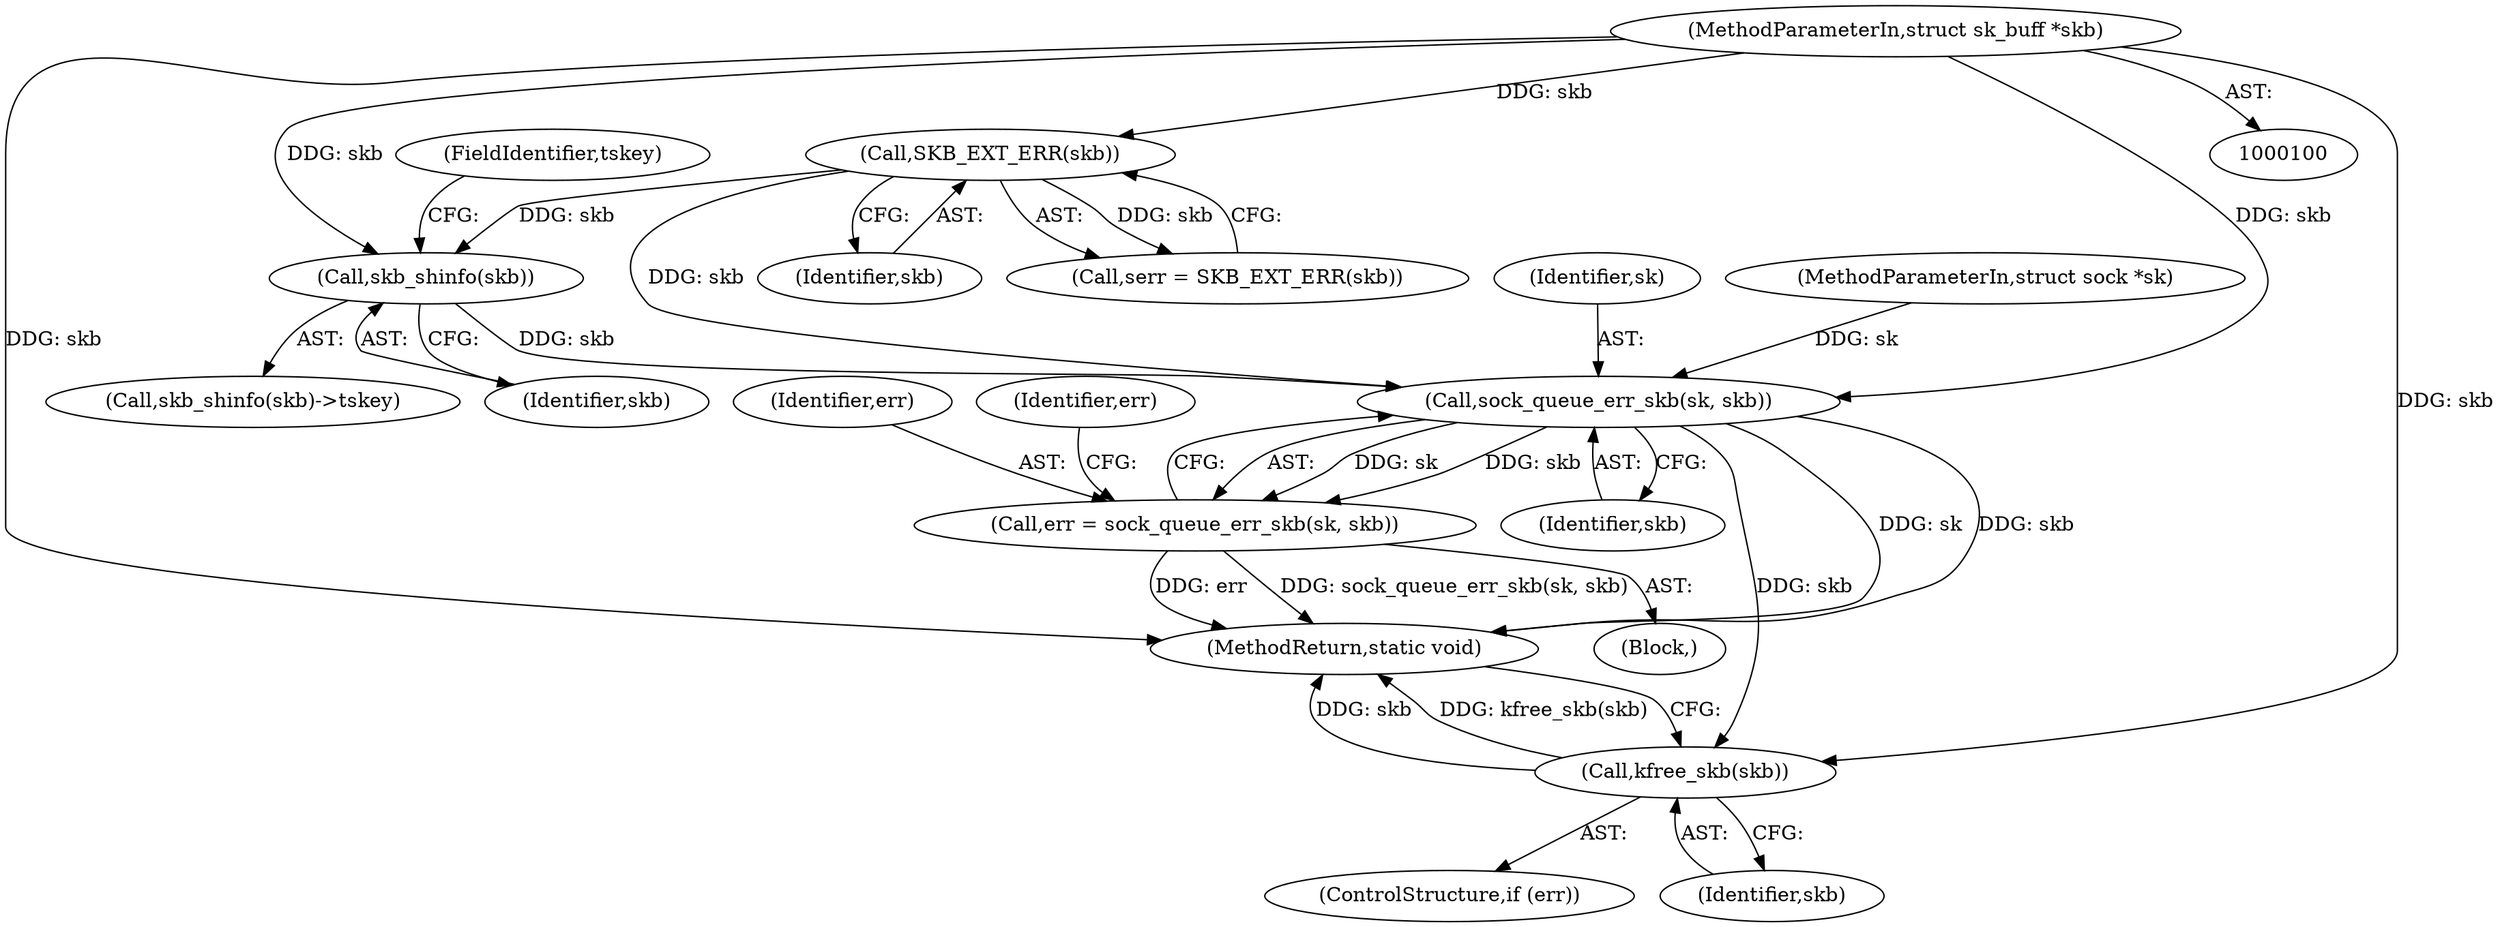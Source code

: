 digraph "0_linux_4ef1b2869447411ad3ef91ad7d4891a83c1a509a@pointer" {
"1000152" [label="(Call,skb_shinfo(skb))"];
"1000109" [label="(Call,SKB_EXT_ERR(skb))"];
"1000101" [label="(MethodParameterIn,struct sk_buff *skb)"];
"1000178" [label="(Call,sock_queue_err_skb(sk, skb))"];
"1000176" [label="(Call,err = sock_queue_err_skb(sk, skb))"];
"1000183" [label="(Call,kfree_skb(skb))"];
"1000183" [label="(Call,kfree_skb(skb))"];
"1000185" [label="(MethodReturn,static void)"];
"1000178" [label="(Call,sock_queue_err_skb(sk, skb))"];
"1000177" [label="(Identifier,err)"];
"1000182" [label="(Identifier,err)"];
"1000179" [label="(Identifier,sk)"];
"1000181" [label="(ControlStructure,if (err))"];
"1000104" [label="(Block,)"];
"1000151" [label="(Call,skb_shinfo(skb)->tskey)"];
"1000110" [label="(Identifier,skb)"];
"1000102" [label="(MethodParameterIn,struct sock *sk)"];
"1000107" [label="(Call,serr = SKB_EXT_ERR(skb))"];
"1000152" [label="(Call,skb_shinfo(skb))"];
"1000153" [label="(Identifier,skb)"];
"1000176" [label="(Call,err = sock_queue_err_skb(sk, skb))"];
"1000180" [label="(Identifier,skb)"];
"1000109" [label="(Call,SKB_EXT_ERR(skb))"];
"1000101" [label="(MethodParameterIn,struct sk_buff *skb)"];
"1000154" [label="(FieldIdentifier,tskey)"];
"1000184" [label="(Identifier,skb)"];
"1000152" -> "1000151"  [label="AST: "];
"1000152" -> "1000153"  [label="CFG: "];
"1000153" -> "1000152"  [label="AST: "];
"1000154" -> "1000152"  [label="CFG: "];
"1000109" -> "1000152"  [label="DDG: skb"];
"1000101" -> "1000152"  [label="DDG: skb"];
"1000152" -> "1000178"  [label="DDG: skb"];
"1000109" -> "1000107"  [label="AST: "];
"1000109" -> "1000110"  [label="CFG: "];
"1000110" -> "1000109"  [label="AST: "];
"1000107" -> "1000109"  [label="CFG: "];
"1000109" -> "1000107"  [label="DDG: skb"];
"1000101" -> "1000109"  [label="DDG: skb"];
"1000109" -> "1000178"  [label="DDG: skb"];
"1000101" -> "1000100"  [label="AST: "];
"1000101" -> "1000185"  [label="DDG: skb"];
"1000101" -> "1000178"  [label="DDG: skb"];
"1000101" -> "1000183"  [label="DDG: skb"];
"1000178" -> "1000176"  [label="AST: "];
"1000178" -> "1000180"  [label="CFG: "];
"1000179" -> "1000178"  [label="AST: "];
"1000180" -> "1000178"  [label="AST: "];
"1000176" -> "1000178"  [label="CFG: "];
"1000178" -> "1000185"  [label="DDG: sk"];
"1000178" -> "1000185"  [label="DDG: skb"];
"1000178" -> "1000176"  [label="DDG: sk"];
"1000178" -> "1000176"  [label="DDG: skb"];
"1000102" -> "1000178"  [label="DDG: sk"];
"1000178" -> "1000183"  [label="DDG: skb"];
"1000176" -> "1000104"  [label="AST: "];
"1000177" -> "1000176"  [label="AST: "];
"1000182" -> "1000176"  [label="CFG: "];
"1000176" -> "1000185"  [label="DDG: err"];
"1000176" -> "1000185"  [label="DDG: sock_queue_err_skb(sk, skb)"];
"1000183" -> "1000181"  [label="AST: "];
"1000183" -> "1000184"  [label="CFG: "];
"1000184" -> "1000183"  [label="AST: "];
"1000185" -> "1000183"  [label="CFG: "];
"1000183" -> "1000185"  [label="DDG: skb"];
"1000183" -> "1000185"  [label="DDG: kfree_skb(skb)"];
}
